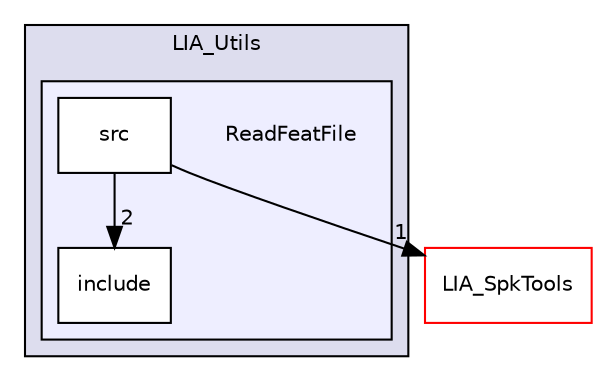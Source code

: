 digraph "LIA_Utils/ReadFeatFile" {
  compound=true
  node [ fontsize="10", fontname="Helvetica"];
  edge [ labelfontsize="10", labelfontname="Helvetica"];
  subgraph clusterdir_d943bfca0b65a7b22a1ee61fc2aed8dc {
    graph [ bgcolor="#ddddee", pencolor="black", label="LIA_Utils" fontname="Helvetica", fontsize="10", URL="dir_d943bfca0b65a7b22a1ee61fc2aed8dc.html"]
  subgraph clusterdir_27ce9bedbd592c1bb7e2ee74cbc8c0a3 {
    graph [ bgcolor="#eeeeff", pencolor="black", label="" URL="dir_27ce9bedbd592c1bb7e2ee74cbc8c0a3.html"];
    dir_27ce9bedbd592c1bb7e2ee74cbc8c0a3 [shape=plaintext label="ReadFeatFile"];
    dir_7a2e52dd52109aad8acb453947d105e9 [shape=box label="include" color="black" fillcolor="white" style="filled" URL="dir_7a2e52dd52109aad8acb453947d105e9.html"];
    dir_d845eefa2a6aa267b02bb1295c530f57 [shape=box label="src" color="black" fillcolor="white" style="filled" URL="dir_d845eefa2a6aa267b02bb1295c530f57.html"];
  }
  }
  dir_7b9f40c7474acebf25e66f966c5b9c6a [shape=box label="LIA_SpkTools" fillcolor="white" style="filled" color="red" URL="dir_7b9f40c7474acebf25e66f966c5b9c6a.html"];
  dir_d845eefa2a6aa267b02bb1295c530f57->dir_7b9f40c7474acebf25e66f966c5b9c6a [headlabel="1", labeldistance=1.5 headhref="dir_000144_000110.html"];
  dir_d845eefa2a6aa267b02bb1295c530f57->dir_7a2e52dd52109aad8acb453947d105e9 [headlabel="2", labeldistance=1.5 headhref="dir_000144_000143.html"];
}
